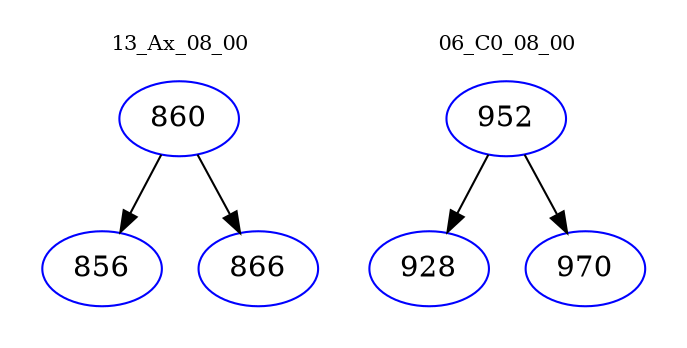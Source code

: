 digraph{
subgraph cluster_0 {
color = white
label = "13_Ax_08_00";
fontsize=10;
T0_860 [label="860", color="blue"]
T0_860 -> T0_856 [color="black"]
T0_856 [label="856", color="blue"]
T0_860 -> T0_866 [color="black"]
T0_866 [label="866", color="blue"]
}
subgraph cluster_1 {
color = white
label = "06_C0_08_00";
fontsize=10;
T1_952 [label="952", color="blue"]
T1_952 -> T1_928 [color="black"]
T1_928 [label="928", color="blue"]
T1_952 -> T1_970 [color="black"]
T1_970 [label="970", color="blue"]
}
}
